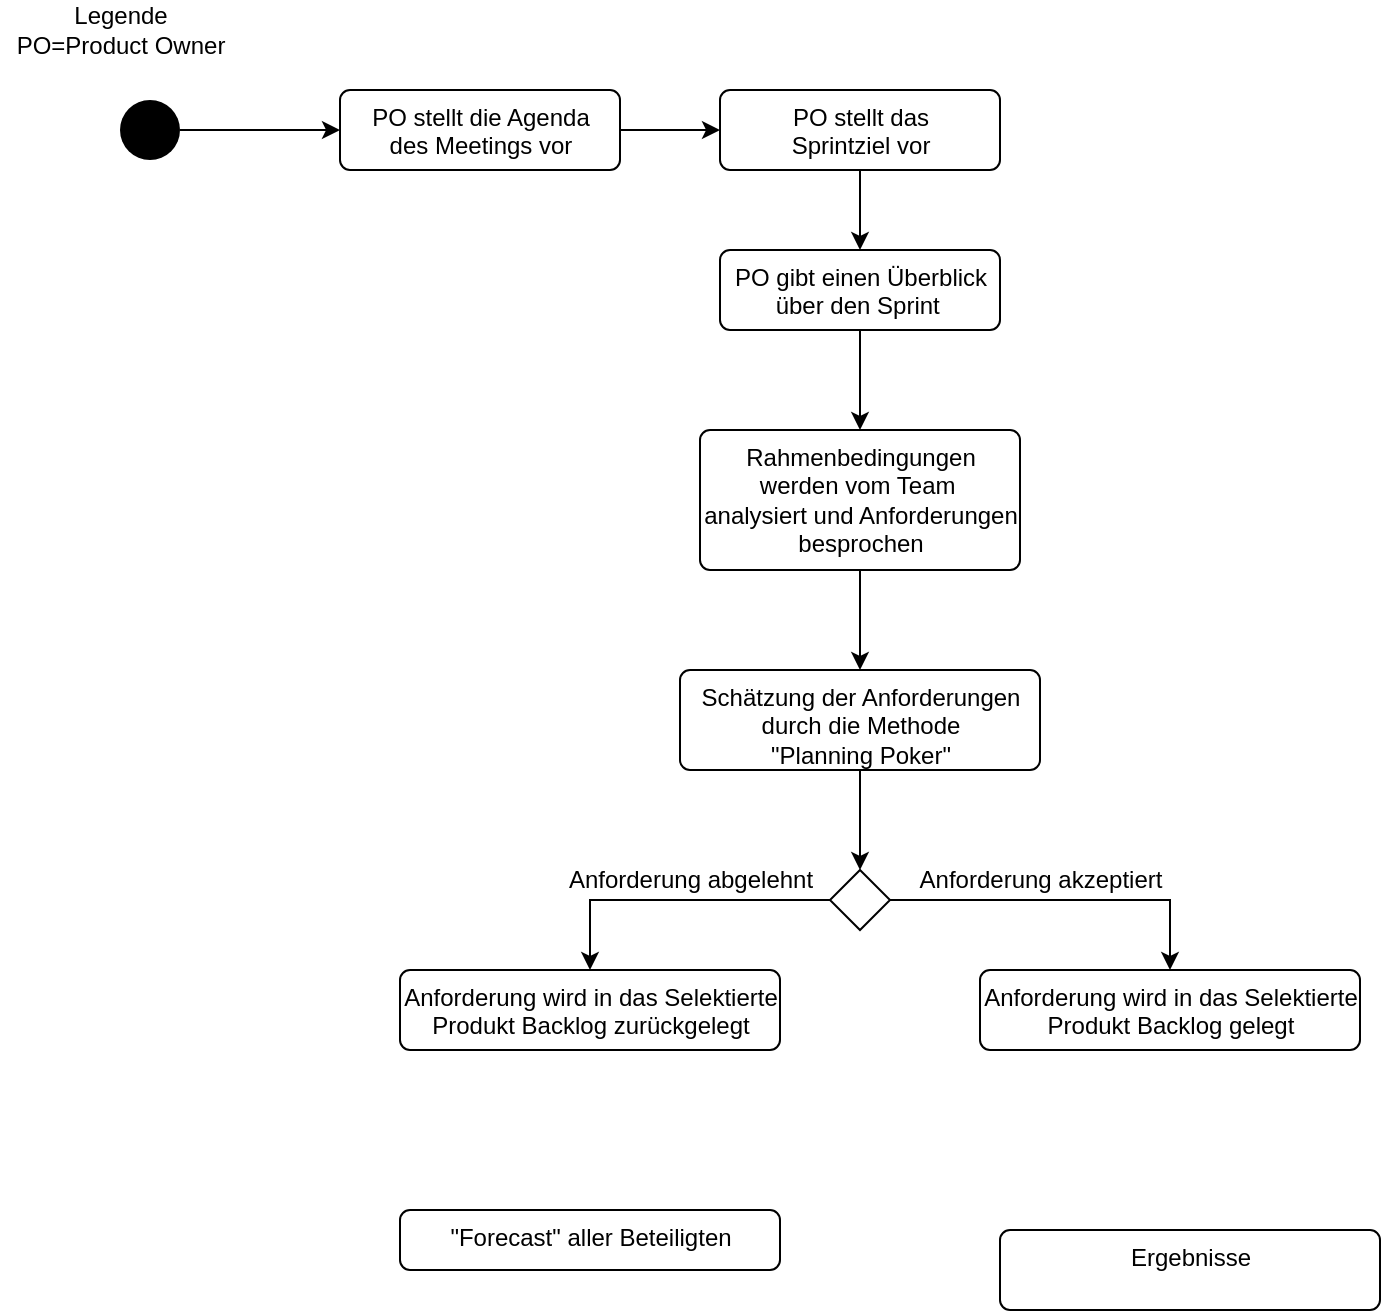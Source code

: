 <mxfile version="13.10.0" type="github">
  <diagram id="fH02EhWVe4zG2VkzPRTq" name="Page-1">
    <mxGraphModel dx="1422" dy="794" grid="1" gridSize="10" guides="1" tooltips="1" connect="1" arrows="1" fold="1" page="1" pageScale="1" pageWidth="827" pageHeight="1169" math="0" shadow="0">
      <root>
        <mxCell id="0" />
        <mxCell id="1" parent="0" />
        <mxCell id="eLBkmYkiiRd03wH__Cpo-6" style="edgeStyle=orthogonalEdgeStyle;rounded=0;orthogonalLoop=1;jettySize=auto;html=1;" edge="1" parent="1" source="eLBkmYkiiRd03wH__Cpo-1" target="eLBkmYkiiRd03wH__Cpo-2">
          <mxGeometry relative="1" as="geometry" />
        </mxCell>
        <mxCell id="eLBkmYkiiRd03wH__Cpo-1" value="" style="ellipse;fillColor=#000000;strokeColor=none;" vertex="1" parent="1">
          <mxGeometry x="60" y="75" width="30" height="30" as="geometry" />
        </mxCell>
        <mxCell id="eLBkmYkiiRd03wH__Cpo-5" style="edgeStyle=orthogonalEdgeStyle;rounded=0;orthogonalLoop=1;jettySize=auto;html=1;" edge="1" parent="1" source="eLBkmYkiiRd03wH__Cpo-2" target="eLBkmYkiiRd03wH__Cpo-4">
          <mxGeometry relative="1" as="geometry" />
        </mxCell>
        <mxCell id="eLBkmYkiiRd03wH__Cpo-2" value="PO stellt die Agenda &lt;br&gt;des Meetings vor" style="html=1;align=center;verticalAlign=top;rounded=1;absoluteArcSize=1;arcSize=10;dashed=0;" vertex="1" parent="1">
          <mxGeometry x="170" y="70" width="140" height="40" as="geometry" />
        </mxCell>
        <mxCell id="eLBkmYkiiRd03wH__Cpo-3" value="Legende&lt;br&gt;PO=Product Owner" style="text;html=1;align=center;verticalAlign=middle;resizable=0;points=[];autosize=1;" vertex="1" parent="1">
          <mxGeometry y="25" width="120" height="30" as="geometry" />
        </mxCell>
        <mxCell id="eLBkmYkiiRd03wH__Cpo-8" style="edgeStyle=orthogonalEdgeStyle;rounded=0;orthogonalLoop=1;jettySize=auto;html=1;" edge="1" parent="1" source="eLBkmYkiiRd03wH__Cpo-4" target="eLBkmYkiiRd03wH__Cpo-7">
          <mxGeometry relative="1" as="geometry" />
        </mxCell>
        <mxCell id="eLBkmYkiiRd03wH__Cpo-4" value="PO stellt das &lt;br&gt;Sprintziel vor" style="html=1;align=center;verticalAlign=top;rounded=1;absoluteArcSize=1;arcSize=10;dashed=0;" vertex="1" parent="1">
          <mxGeometry x="360" y="70" width="140" height="40" as="geometry" />
        </mxCell>
        <mxCell id="eLBkmYkiiRd03wH__Cpo-12" style="edgeStyle=orthogonalEdgeStyle;rounded=0;orthogonalLoop=1;jettySize=auto;html=1;" edge="1" parent="1" source="eLBkmYkiiRd03wH__Cpo-7" target="eLBkmYkiiRd03wH__Cpo-9">
          <mxGeometry relative="1" as="geometry" />
        </mxCell>
        <mxCell id="eLBkmYkiiRd03wH__Cpo-7" value="PO gibt einen Überblick&lt;br&gt;über den Sprint&amp;nbsp;" style="html=1;align=center;verticalAlign=top;rounded=1;absoluteArcSize=1;arcSize=10;dashed=0;" vertex="1" parent="1">
          <mxGeometry x="360" y="150" width="140" height="40" as="geometry" />
        </mxCell>
        <mxCell id="eLBkmYkiiRd03wH__Cpo-15" style="edgeStyle=orthogonalEdgeStyle;rounded=0;orthogonalLoop=1;jettySize=auto;html=1;" edge="1" parent="1" source="eLBkmYkiiRd03wH__Cpo-9" target="eLBkmYkiiRd03wH__Cpo-13">
          <mxGeometry relative="1" as="geometry" />
        </mxCell>
        <mxCell id="eLBkmYkiiRd03wH__Cpo-9" value="Rahmenbedingungen&lt;br&gt;werden vom Team&amp;nbsp;&lt;br&gt;analysiert und Anforderungen&lt;br&gt;besprochen" style="html=1;align=center;verticalAlign=top;rounded=1;absoluteArcSize=1;arcSize=10;dashed=0;" vertex="1" parent="1">
          <mxGeometry x="350" y="240" width="160" height="70" as="geometry" />
        </mxCell>
        <mxCell id="eLBkmYkiiRd03wH__Cpo-16" style="edgeStyle=orthogonalEdgeStyle;rounded=0;orthogonalLoop=1;jettySize=auto;html=1;" edge="1" parent="1" source="eLBkmYkiiRd03wH__Cpo-13" target="eLBkmYkiiRd03wH__Cpo-14">
          <mxGeometry relative="1" as="geometry" />
        </mxCell>
        <mxCell id="eLBkmYkiiRd03wH__Cpo-13" value="Schätzung der Anforderungen &lt;br&gt;durch die Methode&lt;br&gt;&quot;Planning Poker&quot;" style="html=1;align=center;verticalAlign=top;rounded=1;absoluteArcSize=1;arcSize=10;dashed=0;" vertex="1" parent="1">
          <mxGeometry x="340" y="360" width="180" height="50" as="geometry" />
        </mxCell>
        <mxCell id="eLBkmYkiiRd03wH__Cpo-17" style="edgeStyle=orthogonalEdgeStyle;rounded=0;orthogonalLoop=1;jettySize=auto;html=1;exitX=0.833;exitY=0.5;exitDx=0;exitDy=0;exitPerimeter=0;entryX=0.5;entryY=0;entryDx=0;entryDy=0;" edge="1" parent="1" source="eLBkmYkiiRd03wH__Cpo-14" target="eLBkmYkiiRd03wH__Cpo-19">
          <mxGeometry relative="1" as="geometry">
            <mxPoint x="640" y="510" as="targetPoint" />
            <mxPoint x="450" y="475" as="sourcePoint" />
            <Array as="points">
              <mxPoint x="585" y="475" />
            </Array>
          </mxGeometry>
        </mxCell>
        <mxCell id="eLBkmYkiiRd03wH__Cpo-24" style="edgeStyle=orthogonalEdgeStyle;rounded=0;orthogonalLoop=1;jettySize=auto;html=1;entryX=0.5;entryY=0;entryDx=0;entryDy=0;" edge="1" parent="1" source="eLBkmYkiiRd03wH__Cpo-14" target="eLBkmYkiiRd03wH__Cpo-22">
          <mxGeometry relative="1" as="geometry" />
        </mxCell>
        <mxCell id="eLBkmYkiiRd03wH__Cpo-14" value="" style="rhombus;" vertex="1" parent="1">
          <mxGeometry x="415" y="460" width="30" height="30" as="geometry" />
        </mxCell>
        <mxCell id="eLBkmYkiiRd03wH__Cpo-18" value="Anforderung akzeptiert" style="text;html=1;align=center;verticalAlign=middle;resizable=0;points=[];autosize=1;" vertex="1" parent="1">
          <mxGeometry x="450" y="455" width="140" height="20" as="geometry" />
        </mxCell>
        <mxCell id="eLBkmYkiiRd03wH__Cpo-19" value="Anforderung wird in das Selektierte&lt;br&gt;Produkt Backlog gelegt" style="html=1;align=center;verticalAlign=top;rounded=1;absoluteArcSize=1;arcSize=10;dashed=0;" vertex="1" parent="1">
          <mxGeometry x="490" y="510" width="190" height="40" as="geometry" />
        </mxCell>
        <mxCell id="eLBkmYkiiRd03wH__Cpo-22" value="Anforderung wird in das Selektierte&lt;br&gt;Produkt Backlog zurückgelegt" style="html=1;align=center;verticalAlign=top;rounded=1;absoluteArcSize=1;arcSize=10;dashed=0;" vertex="1" parent="1">
          <mxGeometry x="200" y="510" width="190" height="40" as="geometry" />
        </mxCell>
        <mxCell id="eLBkmYkiiRd03wH__Cpo-25" value="Anforderung abgelehnt" style="text;html=1;align=center;verticalAlign=middle;resizable=0;points=[];autosize=1;" vertex="1" parent="1">
          <mxGeometry x="275" y="455" width="140" height="20" as="geometry" />
        </mxCell>
        <mxCell id="eLBkmYkiiRd03wH__Cpo-26" value="&quot;Forecast&quot; aller Beteiligten" style="html=1;align=center;verticalAlign=top;rounded=1;absoluteArcSize=1;arcSize=10;dashed=0;" vertex="1" parent="1">
          <mxGeometry x="200" y="630" width="190" height="30" as="geometry" />
        </mxCell>
        <mxCell id="eLBkmYkiiRd03wH__Cpo-28" value="Ergebnisse" style="html=1;align=center;verticalAlign=top;rounded=1;absoluteArcSize=1;arcSize=10;dashed=0;" vertex="1" parent="1">
          <mxGeometry x="500" y="640" width="190" height="40" as="geometry" />
        </mxCell>
      </root>
    </mxGraphModel>
  </diagram>
</mxfile>

